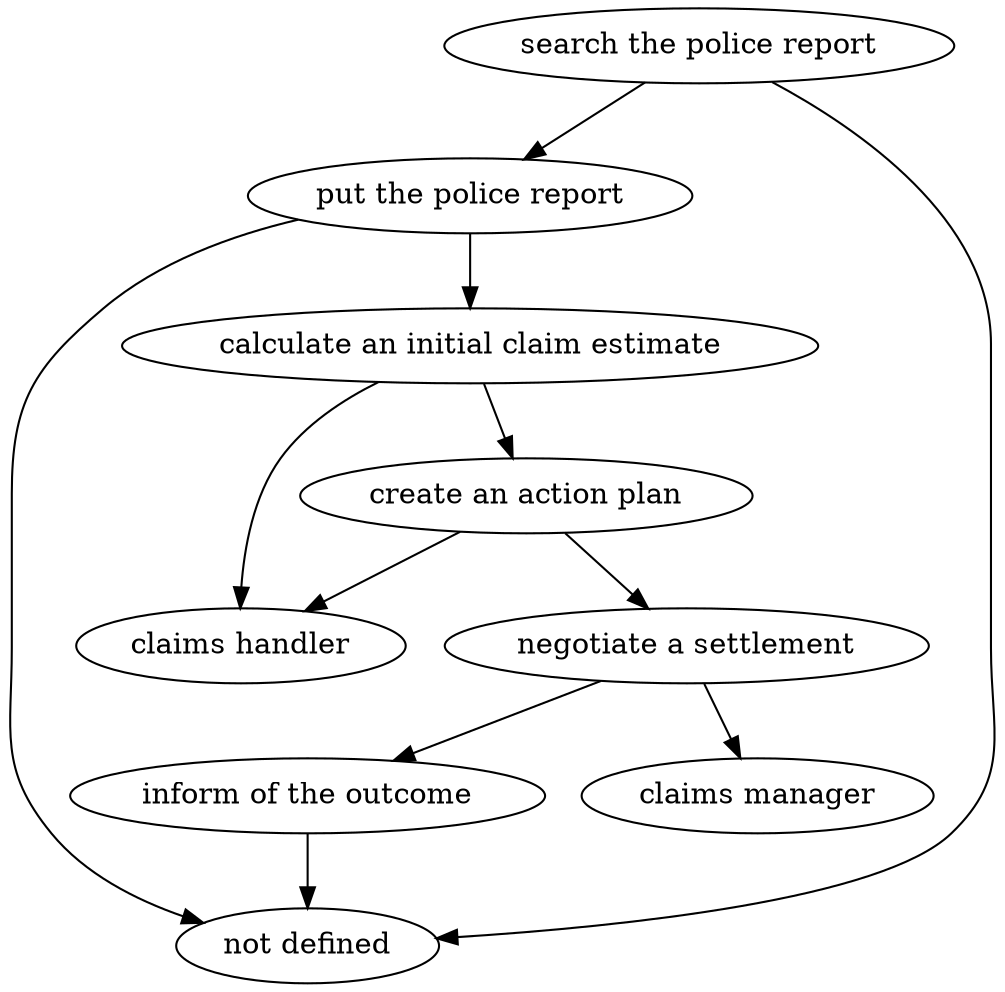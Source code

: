 strict digraph "doc-3.7" {
	graph [name="doc-3.7"];
	"search the police report"	[attrs="{'type': 'Activity', 'label': 'search the police report'}"];
	"put the police report"	[attrs="{'type': 'Activity', 'label': 'put the police report'}"];
	"search the police report" -> "put the police report"	[attrs="{'type': 'flow', 'label': 'flow'}"];
	"not defined"	[attrs="{'type': 'Actor', 'label': 'not defined'}"];
	"search the police report" -> "not defined"	[attrs="{'type': 'actor performer', 'label': 'actor performer'}"];
	"calculate an initial claim estimate"	[attrs="{'type': 'Activity', 'label': 'calculate an initial claim estimate'}"];
	"put the police report" -> "calculate an initial claim estimate"	[attrs="{'type': 'flow', 'label': 'flow'}"];
	"put the police report" -> "not defined"	[attrs="{'type': 'actor performer', 'label': 'actor performer'}"];
	"create an action plan"	[attrs="{'type': 'Activity', 'label': 'create an action plan'}"];
	"calculate an initial claim estimate" -> "create an action plan"	[attrs="{'type': 'flow', 'label': 'flow'}"];
	"claims handler"	[attrs="{'type': 'Actor', 'label': 'claims handler'}"];
	"calculate an initial claim estimate" -> "claims handler"	[attrs="{'type': 'actor performer', 'label': 'actor performer'}"];
	"negotiate a settlement"	[attrs="{'type': 'Activity', 'label': 'negotiate a settlement'}"];
	"create an action plan" -> "negotiate a settlement"	[attrs="{'type': 'flow', 'label': 'flow'}"];
	"create an action plan" -> "claims handler"	[attrs="{'type': 'actor performer', 'label': 'actor performer'}"];
	"inform of the outcome"	[attrs="{'type': 'Activity', 'label': 'inform of the outcome'}"];
	"negotiate a settlement" -> "inform of the outcome"	[attrs="{'type': 'flow', 'label': 'flow'}"];
	"claims manager"	[attrs="{'type': 'Actor', 'label': 'claims manager'}"];
	"negotiate a settlement" -> "claims manager"	[attrs="{'type': 'actor performer', 'label': 'actor performer'}"];
	"inform of the outcome" -> "not defined"	[attrs="{'type': 'actor performer', 'label': 'actor performer'}"];
}
